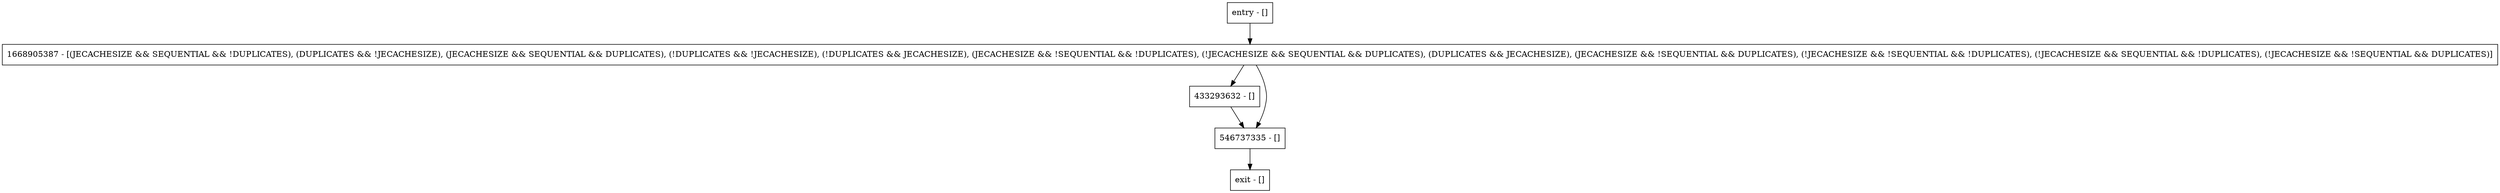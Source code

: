 digraph get3ByteInt {
node [shape=record];
433293632 [label="433293632 - []"];
entry [label="entry - []"];
exit [label="exit - []"];
1668905387 [label="1668905387 - [(JECACHESIZE && SEQUENTIAL && !DUPLICATES), (DUPLICATES && !JECACHESIZE), (JECACHESIZE && SEQUENTIAL && DUPLICATES), (!DUPLICATES && !JECACHESIZE), (!DUPLICATES && JECACHESIZE), (JECACHESIZE && !SEQUENTIAL && !DUPLICATES), (!JECACHESIZE && SEQUENTIAL && DUPLICATES), (DUPLICATES && JECACHESIZE), (JECACHESIZE && !SEQUENTIAL && DUPLICATES), (!JECACHESIZE && !SEQUENTIAL && !DUPLICATES), (!JECACHESIZE && SEQUENTIAL && !DUPLICATES), (!JECACHESIZE && !SEQUENTIAL && DUPLICATES)]"];
546737335 [label="546737335 - []"];
entry;
exit;
433293632 -> 546737335;
entry -> 1668905387;
1668905387 -> 433293632;
1668905387 -> 546737335;
546737335 -> exit;
}
